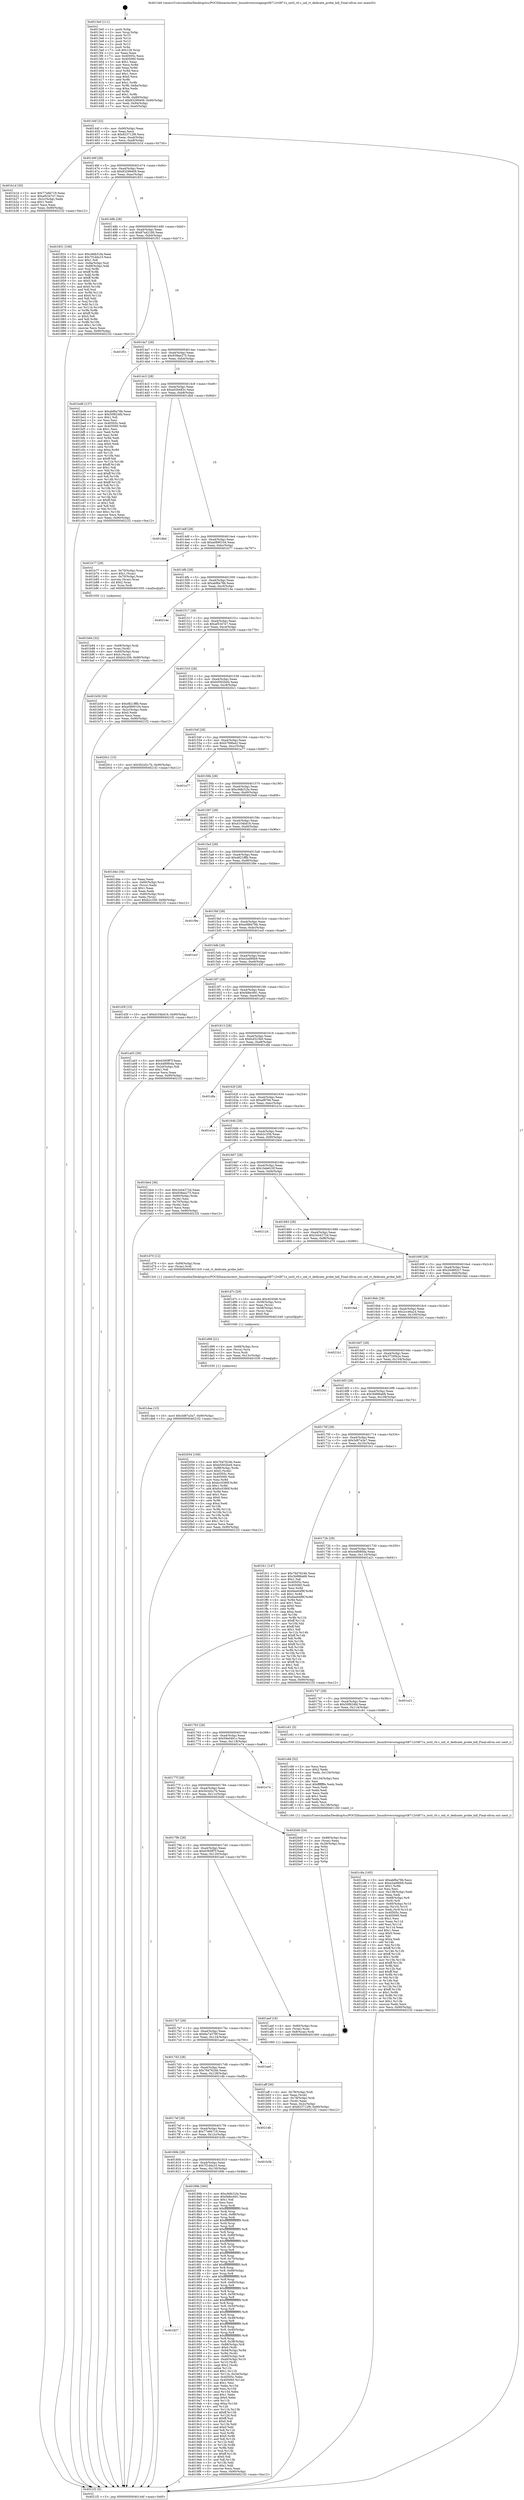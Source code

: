 digraph "0x4013e0" {
  label = "0x4013e0 (/mnt/c/Users/mathe/Desktop/tcc/POCII/binaries/extr_linuxdriversstagingrtl8712rtl871x_ioctl_rtl.c_oid_rt_dedicate_probe_hdl_Final-ollvm.out::main(0))"
  labelloc = "t"
  node[shape=record]

  Entry [label="",width=0.3,height=0.3,shape=circle,fillcolor=black,style=filled]
  "0x40144f" [label="{
     0x40144f [32]\l
     | [instrs]\l
     &nbsp;&nbsp;0x40144f \<+6\>: mov -0x90(%rbp),%eax\l
     &nbsp;&nbsp;0x401455 \<+2\>: mov %eax,%ecx\l
     &nbsp;&nbsp;0x401457 \<+6\>: sub $0x823712f9,%ecx\l
     &nbsp;&nbsp;0x40145d \<+6\>: mov %eax,-0xa4(%rbp)\l
     &nbsp;&nbsp;0x401463 \<+6\>: mov %ecx,-0xa8(%rbp)\l
     &nbsp;&nbsp;0x401469 \<+6\>: je 0000000000401b1d \<main+0x73d\>\l
  }"]
  "0x401b1d" [label="{
     0x401b1d [30]\l
     | [instrs]\l
     &nbsp;&nbsp;0x401b1d \<+5\>: mov $0x77e6b719,%eax\l
     &nbsp;&nbsp;0x401b22 \<+5\>: mov $0xaf5347e7,%ecx\l
     &nbsp;&nbsp;0x401b27 \<+3\>: mov -0x2c(%rbp),%edx\l
     &nbsp;&nbsp;0x401b2a \<+3\>: cmp $0x1,%edx\l
     &nbsp;&nbsp;0x401b2d \<+3\>: cmovl %ecx,%eax\l
     &nbsp;&nbsp;0x401b30 \<+6\>: mov %eax,-0x90(%rbp)\l
     &nbsp;&nbsp;0x401b36 \<+5\>: jmp 00000000004021f2 \<main+0xe12\>\l
  }"]
  "0x40146f" [label="{
     0x40146f [28]\l
     | [instrs]\l
     &nbsp;&nbsp;0x40146f \<+5\>: jmp 0000000000401474 \<main+0x94\>\l
     &nbsp;&nbsp;0x401474 \<+6\>: mov -0xa4(%rbp),%eax\l
     &nbsp;&nbsp;0x40147a \<+5\>: sub $0x83299409,%eax\l
     &nbsp;&nbsp;0x40147f \<+6\>: mov %eax,-0xac(%rbp)\l
     &nbsp;&nbsp;0x401485 \<+6\>: je 0000000000401831 \<main+0x451\>\l
  }"]
  Exit [label="",width=0.3,height=0.3,shape=circle,fillcolor=black,style=filled,peripheries=2]
  "0x401831" [label="{
     0x401831 [106]\l
     | [instrs]\l
     &nbsp;&nbsp;0x401831 \<+5\>: mov $0xc9db31fa,%eax\l
     &nbsp;&nbsp;0x401836 \<+5\>: mov $0x7f1d4a10,%ecx\l
     &nbsp;&nbsp;0x40183b \<+2\>: mov $0x1,%dl\l
     &nbsp;&nbsp;0x40183d \<+7\>: mov -0x8a(%rbp),%sil\l
     &nbsp;&nbsp;0x401844 \<+7\>: mov -0x89(%rbp),%dil\l
     &nbsp;&nbsp;0x40184b \<+3\>: mov %sil,%r8b\l
     &nbsp;&nbsp;0x40184e \<+4\>: xor $0xff,%r8b\l
     &nbsp;&nbsp;0x401852 \<+3\>: mov %dil,%r9b\l
     &nbsp;&nbsp;0x401855 \<+4\>: xor $0xff,%r9b\l
     &nbsp;&nbsp;0x401859 \<+3\>: xor $0x0,%dl\l
     &nbsp;&nbsp;0x40185c \<+3\>: mov %r8b,%r10b\l
     &nbsp;&nbsp;0x40185f \<+4\>: and $0x0,%r10b\l
     &nbsp;&nbsp;0x401863 \<+3\>: and %dl,%sil\l
     &nbsp;&nbsp;0x401866 \<+3\>: mov %r9b,%r11b\l
     &nbsp;&nbsp;0x401869 \<+4\>: and $0x0,%r11b\l
     &nbsp;&nbsp;0x40186d \<+3\>: and %dl,%dil\l
     &nbsp;&nbsp;0x401870 \<+3\>: or %sil,%r10b\l
     &nbsp;&nbsp;0x401873 \<+3\>: or %dil,%r11b\l
     &nbsp;&nbsp;0x401876 \<+3\>: xor %r11b,%r10b\l
     &nbsp;&nbsp;0x401879 \<+3\>: or %r9b,%r8b\l
     &nbsp;&nbsp;0x40187c \<+4\>: xor $0xff,%r8b\l
     &nbsp;&nbsp;0x401880 \<+3\>: or $0x0,%dl\l
     &nbsp;&nbsp;0x401883 \<+3\>: and %dl,%r8b\l
     &nbsp;&nbsp;0x401886 \<+3\>: or %r8b,%r10b\l
     &nbsp;&nbsp;0x401889 \<+4\>: test $0x1,%r10b\l
     &nbsp;&nbsp;0x40188d \<+3\>: cmovne %ecx,%eax\l
     &nbsp;&nbsp;0x401890 \<+6\>: mov %eax,-0x90(%rbp)\l
     &nbsp;&nbsp;0x401896 \<+5\>: jmp 00000000004021f2 \<main+0xe12\>\l
  }"]
  "0x40148b" [label="{
     0x40148b [28]\l
     | [instrs]\l
     &nbsp;&nbsp;0x40148b \<+5\>: jmp 0000000000401490 \<main+0xb0\>\l
     &nbsp;&nbsp;0x401490 \<+6\>: mov -0xa4(%rbp),%eax\l
     &nbsp;&nbsp;0x401496 \<+5\>: sub $0x87a42180,%eax\l
     &nbsp;&nbsp;0x40149b \<+6\>: mov %eax,-0xb0(%rbp)\l
     &nbsp;&nbsp;0x4014a1 \<+6\>: je 0000000000401f51 \<main+0xb71\>\l
  }"]
  "0x4021f2" [label="{
     0x4021f2 [5]\l
     | [instrs]\l
     &nbsp;&nbsp;0x4021f2 \<+5\>: jmp 000000000040144f \<main+0x6f\>\l
  }"]
  "0x4013e0" [label="{
     0x4013e0 [111]\l
     | [instrs]\l
     &nbsp;&nbsp;0x4013e0 \<+1\>: push %rbp\l
     &nbsp;&nbsp;0x4013e1 \<+3\>: mov %rsp,%rbp\l
     &nbsp;&nbsp;0x4013e4 \<+2\>: push %r15\l
     &nbsp;&nbsp;0x4013e6 \<+2\>: push %r14\l
     &nbsp;&nbsp;0x4013e8 \<+2\>: push %r13\l
     &nbsp;&nbsp;0x4013ea \<+2\>: push %r12\l
     &nbsp;&nbsp;0x4013ec \<+1\>: push %rbx\l
     &nbsp;&nbsp;0x4013ed \<+7\>: sub $0x128,%rsp\l
     &nbsp;&nbsp;0x4013f4 \<+2\>: xor %eax,%eax\l
     &nbsp;&nbsp;0x4013f6 \<+7\>: mov 0x40505c,%ecx\l
     &nbsp;&nbsp;0x4013fd \<+7\>: mov 0x405060,%edx\l
     &nbsp;&nbsp;0x401404 \<+3\>: sub $0x1,%eax\l
     &nbsp;&nbsp;0x401407 \<+3\>: mov %ecx,%r8d\l
     &nbsp;&nbsp;0x40140a \<+3\>: add %eax,%r8d\l
     &nbsp;&nbsp;0x40140d \<+4\>: imul %r8d,%ecx\l
     &nbsp;&nbsp;0x401411 \<+3\>: and $0x1,%ecx\l
     &nbsp;&nbsp;0x401414 \<+3\>: cmp $0x0,%ecx\l
     &nbsp;&nbsp;0x401417 \<+4\>: sete %r9b\l
     &nbsp;&nbsp;0x40141b \<+4\>: and $0x1,%r9b\l
     &nbsp;&nbsp;0x40141f \<+7\>: mov %r9b,-0x8a(%rbp)\l
     &nbsp;&nbsp;0x401426 \<+3\>: cmp $0xa,%edx\l
     &nbsp;&nbsp;0x401429 \<+4\>: setl %r9b\l
     &nbsp;&nbsp;0x40142d \<+4\>: and $0x1,%r9b\l
     &nbsp;&nbsp;0x401431 \<+7\>: mov %r9b,-0x89(%rbp)\l
     &nbsp;&nbsp;0x401438 \<+10\>: movl $0x83299409,-0x90(%rbp)\l
     &nbsp;&nbsp;0x401442 \<+6\>: mov %edi,-0x94(%rbp)\l
     &nbsp;&nbsp;0x401448 \<+7\>: mov %rsi,-0xa0(%rbp)\l
  }"]
  "0x401dae" [label="{
     0x401dae [15]\l
     | [instrs]\l
     &nbsp;&nbsp;0x401dae \<+10\>: movl $0x3d87a3a7,-0x90(%rbp)\l
     &nbsp;&nbsp;0x401db8 \<+5\>: jmp 00000000004021f2 \<main+0xe12\>\l
  }"]
  "0x401f51" [label="{
     0x401f51\l
  }", style=dashed]
  "0x4014a7" [label="{
     0x4014a7 [28]\l
     | [instrs]\l
     &nbsp;&nbsp;0x4014a7 \<+5\>: jmp 00000000004014ac \<main+0xcc\>\l
     &nbsp;&nbsp;0x4014ac \<+6\>: mov -0xa4(%rbp),%eax\l
     &nbsp;&nbsp;0x4014b2 \<+5\>: sub $0x938ae275,%eax\l
     &nbsp;&nbsp;0x4014b7 \<+6\>: mov %eax,-0xb4(%rbp)\l
     &nbsp;&nbsp;0x4014bd \<+6\>: je 0000000000401bd8 \<main+0x7f8\>\l
  }"]
  "0x401d99" [label="{
     0x401d99 [21]\l
     | [instrs]\l
     &nbsp;&nbsp;0x401d99 \<+4\>: mov -0x68(%rbp),%rcx\l
     &nbsp;&nbsp;0x401d9d \<+3\>: mov (%rcx),%rcx\l
     &nbsp;&nbsp;0x401da0 \<+3\>: mov %rcx,%rdi\l
     &nbsp;&nbsp;0x401da3 \<+6\>: mov %eax,-0x13c(%rbp)\l
     &nbsp;&nbsp;0x401da9 \<+5\>: call 0000000000401030 \<free@plt\>\l
     | [calls]\l
     &nbsp;&nbsp;0x401030 \{1\} (unknown)\l
  }"]
  "0x401bd8" [label="{
     0x401bd8 [137]\l
     | [instrs]\l
     &nbsp;&nbsp;0x401bd8 \<+5\>: mov $0xabf6a78b,%eax\l
     &nbsp;&nbsp;0x401bdd \<+5\>: mov $0x50f624fd,%ecx\l
     &nbsp;&nbsp;0x401be2 \<+2\>: mov $0x1,%dl\l
     &nbsp;&nbsp;0x401be4 \<+2\>: xor %esi,%esi\l
     &nbsp;&nbsp;0x401be6 \<+7\>: mov 0x40505c,%edi\l
     &nbsp;&nbsp;0x401bed \<+8\>: mov 0x405060,%r8d\l
     &nbsp;&nbsp;0x401bf5 \<+3\>: sub $0x1,%esi\l
     &nbsp;&nbsp;0x401bf8 \<+3\>: mov %edi,%r9d\l
     &nbsp;&nbsp;0x401bfb \<+3\>: add %esi,%r9d\l
     &nbsp;&nbsp;0x401bfe \<+4\>: imul %r9d,%edi\l
     &nbsp;&nbsp;0x401c02 \<+3\>: and $0x1,%edi\l
     &nbsp;&nbsp;0x401c05 \<+3\>: cmp $0x0,%edi\l
     &nbsp;&nbsp;0x401c08 \<+4\>: sete %r10b\l
     &nbsp;&nbsp;0x401c0c \<+4\>: cmp $0xa,%r8d\l
     &nbsp;&nbsp;0x401c10 \<+4\>: setl %r11b\l
     &nbsp;&nbsp;0x401c14 \<+3\>: mov %r10b,%bl\l
     &nbsp;&nbsp;0x401c17 \<+3\>: xor $0xff,%bl\l
     &nbsp;&nbsp;0x401c1a \<+3\>: mov %r11b,%r14b\l
     &nbsp;&nbsp;0x401c1d \<+4\>: xor $0xff,%r14b\l
     &nbsp;&nbsp;0x401c21 \<+3\>: xor $0x1,%dl\l
     &nbsp;&nbsp;0x401c24 \<+3\>: mov %bl,%r15b\l
     &nbsp;&nbsp;0x401c27 \<+4\>: and $0xff,%r15b\l
     &nbsp;&nbsp;0x401c2b \<+3\>: and %dl,%r10b\l
     &nbsp;&nbsp;0x401c2e \<+3\>: mov %r14b,%r12b\l
     &nbsp;&nbsp;0x401c31 \<+4\>: and $0xff,%r12b\l
     &nbsp;&nbsp;0x401c35 \<+3\>: and %dl,%r11b\l
     &nbsp;&nbsp;0x401c38 \<+3\>: or %r10b,%r15b\l
     &nbsp;&nbsp;0x401c3b \<+3\>: or %r11b,%r12b\l
     &nbsp;&nbsp;0x401c3e \<+3\>: xor %r12b,%r15b\l
     &nbsp;&nbsp;0x401c41 \<+3\>: or %r14b,%bl\l
     &nbsp;&nbsp;0x401c44 \<+3\>: xor $0xff,%bl\l
     &nbsp;&nbsp;0x401c47 \<+3\>: or $0x1,%dl\l
     &nbsp;&nbsp;0x401c4a \<+2\>: and %dl,%bl\l
     &nbsp;&nbsp;0x401c4c \<+3\>: or %bl,%r15b\l
     &nbsp;&nbsp;0x401c4f \<+4\>: test $0x1,%r15b\l
     &nbsp;&nbsp;0x401c53 \<+3\>: cmovne %ecx,%eax\l
     &nbsp;&nbsp;0x401c56 \<+6\>: mov %eax,-0x90(%rbp)\l
     &nbsp;&nbsp;0x401c5c \<+5\>: jmp 00000000004021f2 \<main+0xe12\>\l
  }"]
  "0x4014c3" [label="{
     0x4014c3 [28]\l
     | [instrs]\l
     &nbsp;&nbsp;0x4014c3 \<+5\>: jmp 00000000004014c8 \<main+0xe8\>\l
     &nbsp;&nbsp;0x4014c8 \<+6\>: mov -0xa4(%rbp),%eax\l
     &nbsp;&nbsp;0x4014ce \<+5\>: sub $0xa02b483c,%eax\l
     &nbsp;&nbsp;0x4014d3 \<+6\>: mov %eax,-0xb8(%rbp)\l
     &nbsp;&nbsp;0x4014d9 \<+6\>: je 0000000000401dbd \<main+0x9dd\>\l
  }"]
  "0x401d7c" [label="{
     0x401d7c [29]\l
     | [instrs]\l
     &nbsp;&nbsp;0x401d7c \<+10\>: movabs $0x4030d6,%rdi\l
     &nbsp;&nbsp;0x401d86 \<+4\>: mov -0x58(%rbp),%rcx\l
     &nbsp;&nbsp;0x401d8a \<+2\>: mov %eax,(%rcx)\l
     &nbsp;&nbsp;0x401d8c \<+4\>: mov -0x58(%rbp),%rcx\l
     &nbsp;&nbsp;0x401d90 \<+2\>: mov (%rcx),%esi\l
     &nbsp;&nbsp;0x401d92 \<+2\>: mov $0x0,%al\l
     &nbsp;&nbsp;0x401d94 \<+5\>: call 0000000000401040 \<printf@plt\>\l
     | [calls]\l
     &nbsp;&nbsp;0x401040 \{1\} (unknown)\l
  }"]
  "0x401dbd" [label="{
     0x401dbd\l
  }", style=dashed]
  "0x4014df" [label="{
     0x4014df [28]\l
     | [instrs]\l
     &nbsp;&nbsp;0x4014df \<+5\>: jmp 00000000004014e4 \<main+0x104\>\l
     &nbsp;&nbsp;0x4014e4 \<+6\>: mov -0xa4(%rbp),%eax\l
     &nbsp;&nbsp;0x4014ea \<+5\>: sub $0xa0890104,%eax\l
     &nbsp;&nbsp;0x4014ef \<+6\>: mov %eax,-0xbc(%rbp)\l
     &nbsp;&nbsp;0x4014f5 \<+6\>: je 0000000000401b77 \<main+0x797\>\l
  }"]
  "0x401c9a" [label="{
     0x401c9a [165]\l
     | [instrs]\l
     &nbsp;&nbsp;0x401c9a \<+5\>: mov $0xabf6a78b,%ecx\l
     &nbsp;&nbsp;0x401c9f \<+5\>: mov $0xe2ad90b9,%edx\l
     &nbsp;&nbsp;0x401ca4 \<+3\>: mov $0x1,%r8b\l
     &nbsp;&nbsp;0x401ca7 \<+2\>: xor %esi,%esi\l
     &nbsp;&nbsp;0x401ca9 \<+6\>: mov -0x138(%rbp),%edi\l
     &nbsp;&nbsp;0x401caf \<+3\>: imul %eax,%edi\l
     &nbsp;&nbsp;0x401cb2 \<+4\>: mov -0x68(%rbp),%r9\l
     &nbsp;&nbsp;0x401cb6 \<+3\>: mov (%r9),%r9\l
     &nbsp;&nbsp;0x401cb9 \<+4\>: mov -0x60(%rbp),%r10\l
     &nbsp;&nbsp;0x401cbd \<+3\>: movslq (%r10),%r10\l
     &nbsp;&nbsp;0x401cc0 \<+4\>: mov %edi,(%r9,%r10,4)\l
     &nbsp;&nbsp;0x401cc4 \<+7\>: mov 0x40505c,%eax\l
     &nbsp;&nbsp;0x401ccb \<+7\>: mov 0x405060,%edi\l
     &nbsp;&nbsp;0x401cd2 \<+3\>: sub $0x1,%esi\l
     &nbsp;&nbsp;0x401cd5 \<+3\>: mov %eax,%r11d\l
     &nbsp;&nbsp;0x401cd8 \<+3\>: add %esi,%r11d\l
     &nbsp;&nbsp;0x401cdb \<+4\>: imul %r11d,%eax\l
     &nbsp;&nbsp;0x401cdf \<+3\>: and $0x1,%eax\l
     &nbsp;&nbsp;0x401ce2 \<+3\>: cmp $0x0,%eax\l
     &nbsp;&nbsp;0x401ce5 \<+3\>: sete %bl\l
     &nbsp;&nbsp;0x401ce8 \<+3\>: cmp $0xa,%edi\l
     &nbsp;&nbsp;0x401ceb \<+4\>: setl %r14b\l
     &nbsp;&nbsp;0x401cef \<+3\>: mov %bl,%r15b\l
     &nbsp;&nbsp;0x401cf2 \<+4\>: xor $0xff,%r15b\l
     &nbsp;&nbsp;0x401cf6 \<+3\>: mov %r14b,%r12b\l
     &nbsp;&nbsp;0x401cf9 \<+4\>: xor $0xff,%r12b\l
     &nbsp;&nbsp;0x401cfd \<+4\>: xor $0x1,%r8b\l
     &nbsp;&nbsp;0x401d01 \<+3\>: mov %r15b,%r13b\l
     &nbsp;&nbsp;0x401d04 \<+4\>: and $0xff,%r13b\l
     &nbsp;&nbsp;0x401d08 \<+3\>: and %r8b,%bl\l
     &nbsp;&nbsp;0x401d0b \<+3\>: mov %r12b,%al\l
     &nbsp;&nbsp;0x401d0e \<+2\>: and $0xff,%al\l
     &nbsp;&nbsp;0x401d10 \<+3\>: and %r8b,%r14b\l
     &nbsp;&nbsp;0x401d13 \<+3\>: or %bl,%r13b\l
     &nbsp;&nbsp;0x401d16 \<+3\>: or %r14b,%al\l
     &nbsp;&nbsp;0x401d19 \<+3\>: xor %al,%r13b\l
     &nbsp;&nbsp;0x401d1c \<+3\>: or %r12b,%r15b\l
     &nbsp;&nbsp;0x401d1f \<+4\>: xor $0xff,%r15b\l
     &nbsp;&nbsp;0x401d23 \<+4\>: or $0x1,%r8b\l
     &nbsp;&nbsp;0x401d27 \<+3\>: and %r8b,%r15b\l
     &nbsp;&nbsp;0x401d2a \<+3\>: or %r15b,%r13b\l
     &nbsp;&nbsp;0x401d2d \<+4\>: test $0x1,%r13b\l
     &nbsp;&nbsp;0x401d31 \<+3\>: cmovne %edx,%ecx\l
     &nbsp;&nbsp;0x401d34 \<+6\>: mov %ecx,-0x90(%rbp)\l
     &nbsp;&nbsp;0x401d3a \<+5\>: jmp 00000000004021f2 \<main+0xe12\>\l
  }"]
  "0x401b77" [label="{
     0x401b77 [29]\l
     | [instrs]\l
     &nbsp;&nbsp;0x401b77 \<+4\>: mov -0x70(%rbp),%rax\l
     &nbsp;&nbsp;0x401b7b \<+6\>: movl $0x1,(%rax)\l
     &nbsp;&nbsp;0x401b81 \<+4\>: mov -0x70(%rbp),%rax\l
     &nbsp;&nbsp;0x401b85 \<+3\>: movslq (%rax),%rax\l
     &nbsp;&nbsp;0x401b88 \<+4\>: shl $0x2,%rax\l
     &nbsp;&nbsp;0x401b8c \<+3\>: mov %rax,%rdi\l
     &nbsp;&nbsp;0x401b8f \<+5\>: call 0000000000401050 \<malloc@plt\>\l
     | [calls]\l
     &nbsp;&nbsp;0x401050 \{1\} (unknown)\l
  }"]
  "0x4014fb" [label="{
     0x4014fb [28]\l
     | [instrs]\l
     &nbsp;&nbsp;0x4014fb \<+5\>: jmp 0000000000401500 \<main+0x120\>\l
     &nbsp;&nbsp;0x401500 \<+6\>: mov -0xa4(%rbp),%eax\l
     &nbsp;&nbsp;0x401506 \<+5\>: sub $0xabf6a78b,%eax\l
     &nbsp;&nbsp;0x40150b \<+6\>: mov %eax,-0xc0(%rbp)\l
     &nbsp;&nbsp;0x401511 \<+6\>: je 000000000040214e \<main+0xd6e\>\l
  }"]
  "0x401c66" [label="{
     0x401c66 [52]\l
     | [instrs]\l
     &nbsp;&nbsp;0x401c66 \<+2\>: xor %ecx,%ecx\l
     &nbsp;&nbsp;0x401c68 \<+5\>: mov $0x2,%edx\l
     &nbsp;&nbsp;0x401c6d \<+6\>: mov %edx,-0x134(%rbp)\l
     &nbsp;&nbsp;0x401c73 \<+1\>: cltd\l
     &nbsp;&nbsp;0x401c74 \<+6\>: mov -0x134(%rbp),%esi\l
     &nbsp;&nbsp;0x401c7a \<+2\>: idiv %esi\l
     &nbsp;&nbsp;0x401c7c \<+6\>: imul $0xfffffffe,%edx,%edx\l
     &nbsp;&nbsp;0x401c82 \<+2\>: mov %ecx,%edi\l
     &nbsp;&nbsp;0x401c84 \<+2\>: sub %edx,%edi\l
     &nbsp;&nbsp;0x401c86 \<+2\>: mov %ecx,%edx\l
     &nbsp;&nbsp;0x401c88 \<+3\>: sub $0x1,%edx\l
     &nbsp;&nbsp;0x401c8b \<+2\>: add %edx,%edi\l
     &nbsp;&nbsp;0x401c8d \<+2\>: sub %edi,%ecx\l
     &nbsp;&nbsp;0x401c8f \<+6\>: mov %ecx,-0x138(%rbp)\l
     &nbsp;&nbsp;0x401c95 \<+5\>: call 0000000000401160 \<next_i\>\l
     | [calls]\l
     &nbsp;&nbsp;0x401160 \{1\} (/mnt/c/Users/mathe/Desktop/tcc/POCII/binaries/extr_linuxdriversstagingrtl8712rtl871x_ioctl_rtl.c_oid_rt_dedicate_probe_hdl_Final-ollvm.out::next_i)\l
  }"]
  "0x40214e" [label="{
     0x40214e\l
  }", style=dashed]
  "0x401517" [label="{
     0x401517 [28]\l
     | [instrs]\l
     &nbsp;&nbsp;0x401517 \<+5\>: jmp 000000000040151c \<main+0x13c\>\l
     &nbsp;&nbsp;0x40151c \<+6\>: mov -0xa4(%rbp),%eax\l
     &nbsp;&nbsp;0x401522 \<+5\>: sub $0xaf5347e7,%eax\l
     &nbsp;&nbsp;0x401527 \<+6\>: mov %eax,-0xc4(%rbp)\l
     &nbsp;&nbsp;0x40152d \<+6\>: je 0000000000401b59 \<main+0x779\>\l
  }"]
  "0x401b94" [label="{
     0x401b94 [32]\l
     | [instrs]\l
     &nbsp;&nbsp;0x401b94 \<+4\>: mov -0x68(%rbp),%rdi\l
     &nbsp;&nbsp;0x401b98 \<+3\>: mov %rax,(%rdi)\l
     &nbsp;&nbsp;0x401b9b \<+4\>: mov -0x60(%rbp),%rax\l
     &nbsp;&nbsp;0x401b9f \<+6\>: movl $0x0,(%rax)\l
     &nbsp;&nbsp;0x401ba5 \<+10\>: movl $0xb2c356,-0x90(%rbp)\l
     &nbsp;&nbsp;0x401baf \<+5\>: jmp 00000000004021f2 \<main+0xe12\>\l
  }"]
  "0x401b59" [label="{
     0x401b59 [30]\l
     | [instrs]\l
     &nbsp;&nbsp;0x401b59 \<+5\>: mov $0xd821fffb,%eax\l
     &nbsp;&nbsp;0x401b5e \<+5\>: mov $0xa0890104,%ecx\l
     &nbsp;&nbsp;0x401b63 \<+3\>: mov -0x2c(%rbp),%edx\l
     &nbsp;&nbsp;0x401b66 \<+3\>: cmp $0x0,%edx\l
     &nbsp;&nbsp;0x401b69 \<+3\>: cmove %ecx,%eax\l
     &nbsp;&nbsp;0x401b6c \<+6\>: mov %eax,-0x90(%rbp)\l
     &nbsp;&nbsp;0x401b72 \<+5\>: jmp 00000000004021f2 \<main+0xe12\>\l
  }"]
  "0x401533" [label="{
     0x401533 [28]\l
     | [instrs]\l
     &nbsp;&nbsp;0x401533 \<+5\>: jmp 0000000000401538 \<main+0x158\>\l
     &nbsp;&nbsp;0x401538 \<+6\>: mov -0xa4(%rbp),%eax\l
     &nbsp;&nbsp;0x40153e \<+5\>: sub $0xb5002bd4,%eax\l
     &nbsp;&nbsp;0x401543 \<+6\>: mov %eax,-0xc8(%rbp)\l
     &nbsp;&nbsp;0x401549 \<+6\>: je 00000000004020c1 \<main+0xce1\>\l
  }"]
  "0x401aff" [label="{
     0x401aff [30]\l
     | [instrs]\l
     &nbsp;&nbsp;0x401aff \<+4\>: mov -0x78(%rbp),%rdi\l
     &nbsp;&nbsp;0x401b03 \<+2\>: mov %eax,(%rdi)\l
     &nbsp;&nbsp;0x401b05 \<+4\>: mov -0x78(%rbp),%rdi\l
     &nbsp;&nbsp;0x401b09 \<+2\>: mov (%rdi),%eax\l
     &nbsp;&nbsp;0x401b0b \<+3\>: mov %eax,-0x2c(%rbp)\l
     &nbsp;&nbsp;0x401b0e \<+10\>: movl $0x823712f9,-0x90(%rbp)\l
     &nbsp;&nbsp;0x401b18 \<+5\>: jmp 00000000004021f2 \<main+0xe12\>\l
  }"]
  "0x4020c1" [label="{
     0x4020c1 [15]\l
     | [instrs]\l
     &nbsp;&nbsp;0x4020c1 \<+10\>: movl $0x5b2d2c7b,-0x90(%rbp)\l
     &nbsp;&nbsp;0x4020cb \<+5\>: jmp 00000000004021f2 \<main+0xe12\>\l
  }"]
  "0x40154f" [label="{
     0x40154f [28]\l
     | [instrs]\l
     &nbsp;&nbsp;0x40154f \<+5\>: jmp 0000000000401554 \<main+0x174\>\l
     &nbsp;&nbsp;0x401554 \<+6\>: mov -0xa4(%rbp),%eax\l
     &nbsp;&nbsp;0x40155a \<+5\>: sub $0xb799fa42,%eax\l
     &nbsp;&nbsp;0x40155f \<+6\>: mov %eax,-0xcc(%rbp)\l
     &nbsp;&nbsp;0x401565 \<+6\>: je 0000000000401a77 \<main+0x697\>\l
  }"]
  "0x401827" [label="{
     0x401827\l
  }", style=dashed]
  "0x401a77" [label="{
     0x401a77\l
  }", style=dashed]
  "0x40156b" [label="{
     0x40156b [28]\l
     | [instrs]\l
     &nbsp;&nbsp;0x40156b \<+5\>: jmp 0000000000401570 \<main+0x190\>\l
     &nbsp;&nbsp;0x401570 \<+6\>: mov -0xa4(%rbp),%eax\l
     &nbsp;&nbsp;0x401576 \<+5\>: sub $0xc9db31fa,%eax\l
     &nbsp;&nbsp;0x40157b \<+6\>: mov %eax,-0xd0(%rbp)\l
     &nbsp;&nbsp;0x401581 \<+6\>: je 00000000004020e8 \<main+0xd08\>\l
  }"]
  "0x40189b" [label="{
     0x40189b [360]\l
     | [instrs]\l
     &nbsp;&nbsp;0x40189b \<+5\>: mov $0xc9db31fa,%eax\l
     &nbsp;&nbsp;0x4018a0 \<+5\>: mov $0xf48ec691,%ecx\l
     &nbsp;&nbsp;0x4018a5 \<+2\>: mov $0x1,%dl\l
     &nbsp;&nbsp;0x4018a7 \<+2\>: xor %esi,%esi\l
     &nbsp;&nbsp;0x4018a9 \<+3\>: mov %rsp,%rdi\l
     &nbsp;&nbsp;0x4018ac \<+4\>: add $0xfffffffffffffff0,%rdi\l
     &nbsp;&nbsp;0x4018b0 \<+3\>: mov %rdi,%rsp\l
     &nbsp;&nbsp;0x4018b3 \<+7\>: mov %rdi,-0x88(%rbp)\l
     &nbsp;&nbsp;0x4018ba \<+3\>: mov %rsp,%rdi\l
     &nbsp;&nbsp;0x4018bd \<+4\>: add $0xfffffffffffffff0,%rdi\l
     &nbsp;&nbsp;0x4018c1 \<+3\>: mov %rdi,%rsp\l
     &nbsp;&nbsp;0x4018c4 \<+3\>: mov %rsp,%r8\l
     &nbsp;&nbsp;0x4018c7 \<+4\>: add $0xfffffffffffffff0,%r8\l
     &nbsp;&nbsp;0x4018cb \<+3\>: mov %r8,%rsp\l
     &nbsp;&nbsp;0x4018ce \<+4\>: mov %r8,-0x80(%rbp)\l
     &nbsp;&nbsp;0x4018d2 \<+3\>: mov %rsp,%r8\l
     &nbsp;&nbsp;0x4018d5 \<+4\>: add $0xfffffffffffffff0,%r8\l
     &nbsp;&nbsp;0x4018d9 \<+3\>: mov %r8,%rsp\l
     &nbsp;&nbsp;0x4018dc \<+4\>: mov %r8,-0x78(%rbp)\l
     &nbsp;&nbsp;0x4018e0 \<+3\>: mov %rsp,%r8\l
     &nbsp;&nbsp;0x4018e3 \<+4\>: add $0xfffffffffffffff0,%r8\l
     &nbsp;&nbsp;0x4018e7 \<+3\>: mov %r8,%rsp\l
     &nbsp;&nbsp;0x4018ea \<+4\>: mov %r8,-0x70(%rbp)\l
     &nbsp;&nbsp;0x4018ee \<+3\>: mov %rsp,%r8\l
     &nbsp;&nbsp;0x4018f1 \<+4\>: add $0xfffffffffffffff0,%r8\l
     &nbsp;&nbsp;0x4018f5 \<+3\>: mov %r8,%rsp\l
     &nbsp;&nbsp;0x4018f8 \<+4\>: mov %r8,-0x68(%rbp)\l
     &nbsp;&nbsp;0x4018fc \<+3\>: mov %rsp,%r8\l
     &nbsp;&nbsp;0x4018ff \<+4\>: add $0xfffffffffffffff0,%r8\l
     &nbsp;&nbsp;0x401903 \<+3\>: mov %r8,%rsp\l
     &nbsp;&nbsp;0x401906 \<+4\>: mov %r8,-0x60(%rbp)\l
     &nbsp;&nbsp;0x40190a \<+3\>: mov %rsp,%r8\l
     &nbsp;&nbsp;0x40190d \<+4\>: add $0xfffffffffffffff0,%r8\l
     &nbsp;&nbsp;0x401911 \<+3\>: mov %r8,%rsp\l
     &nbsp;&nbsp;0x401914 \<+4\>: mov %r8,-0x58(%rbp)\l
     &nbsp;&nbsp;0x401918 \<+3\>: mov %rsp,%r8\l
     &nbsp;&nbsp;0x40191b \<+4\>: add $0xfffffffffffffff0,%r8\l
     &nbsp;&nbsp;0x40191f \<+3\>: mov %r8,%rsp\l
     &nbsp;&nbsp;0x401922 \<+4\>: mov %r8,-0x50(%rbp)\l
     &nbsp;&nbsp;0x401926 \<+3\>: mov %rsp,%r8\l
     &nbsp;&nbsp;0x401929 \<+4\>: add $0xfffffffffffffff0,%r8\l
     &nbsp;&nbsp;0x40192d \<+3\>: mov %r8,%rsp\l
     &nbsp;&nbsp;0x401930 \<+4\>: mov %r8,-0x48(%rbp)\l
     &nbsp;&nbsp;0x401934 \<+3\>: mov %rsp,%r8\l
     &nbsp;&nbsp;0x401937 \<+4\>: add $0xfffffffffffffff0,%r8\l
     &nbsp;&nbsp;0x40193b \<+3\>: mov %r8,%rsp\l
     &nbsp;&nbsp;0x40193e \<+4\>: mov %r8,-0x40(%rbp)\l
     &nbsp;&nbsp;0x401942 \<+3\>: mov %rsp,%r8\l
     &nbsp;&nbsp;0x401945 \<+4\>: add $0xfffffffffffffff0,%r8\l
     &nbsp;&nbsp;0x401949 \<+3\>: mov %r8,%rsp\l
     &nbsp;&nbsp;0x40194c \<+4\>: mov %r8,-0x38(%rbp)\l
     &nbsp;&nbsp;0x401950 \<+7\>: mov -0x88(%rbp),%r8\l
     &nbsp;&nbsp;0x401957 \<+7\>: movl $0x0,(%r8)\l
     &nbsp;&nbsp;0x40195e \<+7\>: mov -0x94(%rbp),%r9d\l
     &nbsp;&nbsp;0x401965 \<+3\>: mov %r9d,(%rdi)\l
     &nbsp;&nbsp;0x401968 \<+4\>: mov -0x80(%rbp),%r8\l
     &nbsp;&nbsp;0x40196c \<+7\>: mov -0xa0(%rbp),%r10\l
     &nbsp;&nbsp;0x401973 \<+3\>: mov %r10,(%r8)\l
     &nbsp;&nbsp;0x401976 \<+3\>: cmpl $0x2,(%rdi)\l
     &nbsp;&nbsp;0x401979 \<+4\>: setne %r11b\l
     &nbsp;&nbsp;0x40197d \<+4\>: and $0x1,%r11b\l
     &nbsp;&nbsp;0x401981 \<+4\>: mov %r11b,-0x2d(%rbp)\l
     &nbsp;&nbsp;0x401985 \<+7\>: mov 0x40505c,%ebx\l
     &nbsp;&nbsp;0x40198c \<+8\>: mov 0x405060,%r14d\l
     &nbsp;&nbsp;0x401994 \<+3\>: sub $0x1,%esi\l
     &nbsp;&nbsp;0x401997 \<+3\>: mov %ebx,%r15d\l
     &nbsp;&nbsp;0x40199a \<+3\>: add %esi,%r15d\l
     &nbsp;&nbsp;0x40199d \<+4\>: imul %r15d,%ebx\l
     &nbsp;&nbsp;0x4019a1 \<+3\>: and $0x1,%ebx\l
     &nbsp;&nbsp;0x4019a4 \<+3\>: cmp $0x0,%ebx\l
     &nbsp;&nbsp;0x4019a7 \<+4\>: sete %r11b\l
     &nbsp;&nbsp;0x4019ab \<+4\>: cmp $0xa,%r14d\l
     &nbsp;&nbsp;0x4019af \<+4\>: setl %r12b\l
     &nbsp;&nbsp;0x4019b3 \<+3\>: mov %r11b,%r13b\l
     &nbsp;&nbsp;0x4019b6 \<+4\>: xor $0xff,%r13b\l
     &nbsp;&nbsp;0x4019ba \<+3\>: mov %r12b,%sil\l
     &nbsp;&nbsp;0x4019bd \<+4\>: xor $0xff,%sil\l
     &nbsp;&nbsp;0x4019c1 \<+3\>: xor $0x0,%dl\l
     &nbsp;&nbsp;0x4019c4 \<+3\>: mov %r13b,%dil\l
     &nbsp;&nbsp;0x4019c7 \<+4\>: and $0x0,%dil\l
     &nbsp;&nbsp;0x4019cb \<+3\>: and %dl,%r11b\l
     &nbsp;&nbsp;0x4019ce \<+3\>: mov %sil,%r8b\l
     &nbsp;&nbsp;0x4019d1 \<+4\>: and $0x0,%r8b\l
     &nbsp;&nbsp;0x4019d5 \<+3\>: and %dl,%r12b\l
     &nbsp;&nbsp;0x4019d8 \<+3\>: or %r11b,%dil\l
     &nbsp;&nbsp;0x4019db \<+3\>: or %r12b,%r8b\l
     &nbsp;&nbsp;0x4019de \<+3\>: xor %r8b,%dil\l
     &nbsp;&nbsp;0x4019e1 \<+3\>: or %sil,%r13b\l
     &nbsp;&nbsp;0x4019e4 \<+4\>: xor $0xff,%r13b\l
     &nbsp;&nbsp;0x4019e8 \<+3\>: or $0x0,%dl\l
     &nbsp;&nbsp;0x4019eb \<+3\>: and %dl,%r13b\l
     &nbsp;&nbsp;0x4019ee \<+3\>: or %r13b,%dil\l
     &nbsp;&nbsp;0x4019f1 \<+4\>: test $0x1,%dil\l
     &nbsp;&nbsp;0x4019f5 \<+3\>: cmovne %ecx,%eax\l
     &nbsp;&nbsp;0x4019f8 \<+6\>: mov %eax,-0x90(%rbp)\l
     &nbsp;&nbsp;0x4019fe \<+5\>: jmp 00000000004021f2 \<main+0xe12\>\l
  }"]
  "0x4020e8" [label="{
     0x4020e8\l
  }", style=dashed]
  "0x401587" [label="{
     0x401587 [28]\l
     | [instrs]\l
     &nbsp;&nbsp;0x401587 \<+5\>: jmp 000000000040158c \<main+0x1ac\>\l
     &nbsp;&nbsp;0x40158c \<+6\>: mov -0xa4(%rbp),%eax\l
     &nbsp;&nbsp;0x401592 \<+5\>: sub $0xd104bd16,%eax\l
     &nbsp;&nbsp;0x401597 \<+6\>: mov %eax,-0xd4(%rbp)\l
     &nbsp;&nbsp;0x40159d \<+6\>: je 0000000000401d4e \<main+0x96e\>\l
  }"]
  "0x40180b" [label="{
     0x40180b [28]\l
     | [instrs]\l
     &nbsp;&nbsp;0x40180b \<+5\>: jmp 0000000000401810 \<main+0x430\>\l
     &nbsp;&nbsp;0x401810 \<+6\>: mov -0xa4(%rbp),%eax\l
     &nbsp;&nbsp;0x401816 \<+5\>: sub $0x7f1d4a10,%eax\l
     &nbsp;&nbsp;0x40181b \<+6\>: mov %eax,-0x130(%rbp)\l
     &nbsp;&nbsp;0x401821 \<+6\>: je 000000000040189b \<main+0x4bb\>\l
  }"]
  "0x401d4e" [label="{
     0x401d4e [34]\l
     | [instrs]\l
     &nbsp;&nbsp;0x401d4e \<+2\>: xor %eax,%eax\l
     &nbsp;&nbsp;0x401d50 \<+4\>: mov -0x60(%rbp),%rcx\l
     &nbsp;&nbsp;0x401d54 \<+2\>: mov (%rcx),%edx\l
     &nbsp;&nbsp;0x401d56 \<+3\>: sub $0x1,%eax\l
     &nbsp;&nbsp;0x401d59 \<+2\>: sub %eax,%edx\l
     &nbsp;&nbsp;0x401d5b \<+4\>: mov -0x60(%rbp),%rcx\l
     &nbsp;&nbsp;0x401d5f \<+2\>: mov %edx,(%rcx)\l
     &nbsp;&nbsp;0x401d61 \<+10\>: movl $0xb2c356,-0x90(%rbp)\l
     &nbsp;&nbsp;0x401d6b \<+5\>: jmp 00000000004021f2 \<main+0xe12\>\l
  }"]
  "0x4015a3" [label="{
     0x4015a3 [28]\l
     | [instrs]\l
     &nbsp;&nbsp;0x4015a3 \<+5\>: jmp 00000000004015a8 \<main+0x1c8\>\l
     &nbsp;&nbsp;0x4015a8 \<+6\>: mov -0xa4(%rbp),%eax\l
     &nbsp;&nbsp;0x4015ae \<+5\>: sub $0xd821fffb,%eax\l
     &nbsp;&nbsp;0x4015b3 \<+6\>: mov %eax,-0xd8(%rbp)\l
     &nbsp;&nbsp;0x4015b9 \<+6\>: je 0000000000401f9e \<main+0xbbe\>\l
  }"]
  "0x401b3b" [label="{
     0x401b3b\l
  }", style=dashed]
  "0x401f9e" [label="{
     0x401f9e\l
  }", style=dashed]
  "0x4015bf" [label="{
     0x4015bf [28]\l
     | [instrs]\l
     &nbsp;&nbsp;0x4015bf \<+5\>: jmp 00000000004015c4 \<main+0x1e4\>\l
     &nbsp;&nbsp;0x4015c4 \<+6\>: mov -0xa4(%rbp),%eax\l
     &nbsp;&nbsp;0x4015ca \<+5\>: sub $0xe088476b,%eax\l
     &nbsp;&nbsp;0x4015cf \<+6\>: mov %eax,-0xdc(%rbp)\l
     &nbsp;&nbsp;0x4015d5 \<+6\>: je 0000000000401ecf \<main+0xaef\>\l
  }"]
  "0x4017ef" [label="{
     0x4017ef [28]\l
     | [instrs]\l
     &nbsp;&nbsp;0x4017ef \<+5\>: jmp 00000000004017f4 \<main+0x414\>\l
     &nbsp;&nbsp;0x4017f4 \<+6\>: mov -0xa4(%rbp),%eax\l
     &nbsp;&nbsp;0x4017fa \<+5\>: sub $0x77e6b719,%eax\l
     &nbsp;&nbsp;0x4017ff \<+6\>: mov %eax,-0x12c(%rbp)\l
     &nbsp;&nbsp;0x401805 \<+6\>: je 0000000000401b3b \<main+0x75b\>\l
  }"]
  "0x401ecf" [label="{
     0x401ecf\l
  }", style=dashed]
  "0x4015db" [label="{
     0x4015db [28]\l
     | [instrs]\l
     &nbsp;&nbsp;0x4015db \<+5\>: jmp 00000000004015e0 \<main+0x200\>\l
     &nbsp;&nbsp;0x4015e0 \<+6\>: mov -0xa4(%rbp),%eax\l
     &nbsp;&nbsp;0x4015e6 \<+5\>: sub $0xe2ad90b9,%eax\l
     &nbsp;&nbsp;0x4015eb \<+6\>: mov %eax,-0xe0(%rbp)\l
     &nbsp;&nbsp;0x4015f1 \<+6\>: je 0000000000401d3f \<main+0x95f\>\l
  }"]
  "0x4021db" [label="{
     0x4021db\l
  }", style=dashed]
  "0x401d3f" [label="{
     0x401d3f [15]\l
     | [instrs]\l
     &nbsp;&nbsp;0x401d3f \<+10\>: movl $0xd104bd16,-0x90(%rbp)\l
     &nbsp;&nbsp;0x401d49 \<+5\>: jmp 00000000004021f2 \<main+0xe12\>\l
  }"]
  "0x4015f7" [label="{
     0x4015f7 [28]\l
     | [instrs]\l
     &nbsp;&nbsp;0x4015f7 \<+5\>: jmp 00000000004015fc \<main+0x21c\>\l
     &nbsp;&nbsp;0x4015fc \<+6\>: mov -0xa4(%rbp),%eax\l
     &nbsp;&nbsp;0x401602 \<+5\>: sub $0xf48ec691,%eax\l
     &nbsp;&nbsp;0x401607 \<+6\>: mov %eax,-0xe4(%rbp)\l
     &nbsp;&nbsp;0x40160d \<+6\>: je 0000000000401a03 \<main+0x623\>\l
  }"]
  "0x4017d3" [label="{
     0x4017d3 [28]\l
     | [instrs]\l
     &nbsp;&nbsp;0x4017d3 \<+5\>: jmp 00000000004017d8 \<main+0x3f8\>\l
     &nbsp;&nbsp;0x4017d8 \<+6\>: mov -0xa4(%rbp),%eax\l
     &nbsp;&nbsp;0x4017de \<+5\>: sub $0x76d7624b,%eax\l
     &nbsp;&nbsp;0x4017e3 \<+6\>: mov %eax,-0x128(%rbp)\l
     &nbsp;&nbsp;0x4017e9 \<+6\>: je 00000000004021db \<main+0xdfb\>\l
  }"]
  "0x401a03" [label="{
     0x401a03 [30]\l
     | [instrs]\l
     &nbsp;&nbsp;0x401a03 \<+5\>: mov $0x6395ff7f,%eax\l
     &nbsp;&nbsp;0x401a08 \<+5\>: mov $0x44f080da,%ecx\l
     &nbsp;&nbsp;0x401a0d \<+3\>: mov -0x2d(%rbp),%dl\l
     &nbsp;&nbsp;0x401a10 \<+3\>: test $0x1,%dl\l
     &nbsp;&nbsp;0x401a13 \<+3\>: cmovne %ecx,%eax\l
     &nbsp;&nbsp;0x401a16 \<+6\>: mov %eax,-0x90(%rbp)\l
     &nbsp;&nbsp;0x401a1c \<+5\>: jmp 00000000004021f2 \<main+0xe12\>\l
  }"]
  "0x401613" [label="{
     0x401613 [28]\l
     | [instrs]\l
     &nbsp;&nbsp;0x401613 \<+5\>: jmp 0000000000401618 \<main+0x238\>\l
     &nbsp;&nbsp;0x401618 \<+6\>: mov -0xa4(%rbp),%eax\l
     &nbsp;&nbsp;0x40161e \<+5\>: sub $0xfcd323b0,%eax\l
     &nbsp;&nbsp;0x401623 \<+6\>: mov %eax,-0xe8(%rbp)\l
     &nbsp;&nbsp;0x401629 \<+6\>: je 0000000000401dfa \<main+0xa1a\>\l
  }"]
  "0x401ae0" [label="{
     0x401ae0\l
  }", style=dashed]
  "0x401dfa" [label="{
     0x401dfa\l
  }", style=dashed]
  "0x40162f" [label="{
     0x40162f [28]\l
     | [instrs]\l
     &nbsp;&nbsp;0x40162f \<+5\>: jmp 0000000000401634 \<main+0x254\>\l
     &nbsp;&nbsp;0x401634 \<+6\>: mov -0xa4(%rbp),%eax\l
     &nbsp;&nbsp;0x40163a \<+5\>: sub $0xaf87b6,%eax\l
     &nbsp;&nbsp;0x40163f \<+6\>: mov %eax,-0xec(%rbp)\l
     &nbsp;&nbsp;0x401645 \<+6\>: je 0000000000401e1e \<main+0xa3e\>\l
  }"]
  "0x4017b7" [label="{
     0x4017b7 [28]\l
     | [instrs]\l
     &nbsp;&nbsp;0x4017b7 \<+5\>: jmp 00000000004017bc \<main+0x3dc\>\l
     &nbsp;&nbsp;0x4017bc \<+6\>: mov -0xa4(%rbp),%eax\l
     &nbsp;&nbsp;0x4017c2 \<+5\>: sub $0x6a7a379f,%eax\l
     &nbsp;&nbsp;0x4017c7 \<+6\>: mov %eax,-0x124(%rbp)\l
     &nbsp;&nbsp;0x4017cd \<+6\>: je 0000000000401ae0 \<main+0x700\>\l
  }"]
  "0x401e1e" [label="{
     0x401e1e\l
  }", style=dashed]
  "0x40164b" [label="{
     0x40164b [28]\l
     | [instrs]\l
     &nbsp;&nbsp;0x40164b \<+5\>: jmp 0000000000401650 \<main+0x270\>\l
     &nbsp;&nbsp;0x401650 \<+6\>: mov -0xa4(%rbp),%eax\l
     &nbsp;&nbsp;0x401656 \<+5\>: sub $0xb2c356,%eax\l
     &nbsp;&nbsp;0x40165b \<+6\>: mov %eax,-0xf0(%rbp)\l
     &nbsp;&nbsp;0x401661 \<+6\>: je 0000000000401bb4 \<main+0x7d4\>\l
  }"]
  "0x401aef" [label="{
     0x401aef [16]\l
     | [instrs]\l
     &nbsp;&nbsp;0x401aef \<+4\>: mov -0x80(%rbp),%rax\l
     &nbsp;&nbsp;0x401af3 \<+3\>: mov (%rax),%rax\l
     &nbsp;&nbsp;0x401af6 \<+4\>: mov 0x8(%rax),%rdi\l
     &nbsp;&nbsp;0x401afa \<+5\>: call 0000000000401060 \<atoi@plt\>\l
     | [calls]\l
     &nbsp;&nbsp;0x401060 \{1\} (unknown)\l
  }"]
  "0x401bb4" [label="{
     0x401bb4 [36]\l
     | [instrs]\l
     &nbsp;&nbsp;0x401bb4 \<+5\>: mov $0x2444272d,%eax\l
     &nbsp;&nbsp;0x401bb9 \<+5\>: mov $0x938ae275,%ecx\l
     &nbsp;&nbsp;0x401bbe \<+4\>: mov -0x60(%rbp),%rdx\l
     &nbsp;&nbsp;0x401bc2 \<+2\>: mov (%rdx),%esi\l
     &nbsp;&nbsp;0x401bc4 \<+4\>: mov -0x70(%rbp),%rdx\l
     &nbsp;&nbsp;0x401bc8 \<+2\>: cmp (%rdx),%esi\l
     &nbsp;&nbsp;0x401bca \<+3\>: cmovl %ecx,%eax\l
     &nbsp;&nbsp;0x401bcd \<+6\>: mov %eax,-0x90(%rbp)\l
     &nbsp;&nbsp;0x401bd3 \<+5\>: jmp 00000000004021f2 \<main+0xe12\>\l
  }"]
  "0x401667" [label="{
     0x401667 [28]\l
     | [instrs]\l
     &nbsp;&nbsp;0x401667 \<+5\>: jmp 000000000040166c \<main+0x28c\>\l
     &nbsp;&nbsp;0x40166c \<+6\>: mov -0xa4(%rbp),%eax\l
     &nbsp;&nbsp;0x401672 \<+5\>: sub $0x1bde610f,%eax\l
     &nbsp;&nbsp;0x401677 \<+6\>: mov %eax,-0xf4(%rbp)\l
     &nbsp;&nbsp;0x40167d \<+6\>: je 000000000040212d \<main+0xd4d\>\l
  }"]
  "0x40179b" [label="{
     0x40179b [28]\l
     | [instrs]\l
     &nbsp;&nbsp;0x40179b \<+5\>: jmp 00000000004017a0 \<main+0x3c0\>\l
     &nbsp;&nbsp;0x4017a0 \<+6\>: mov -0xa4(%rbp),%eax\l
     &nbsp;&nbsp;0x4017a6 \<+5\>: sub $0x6395ff7f,%eax\l
     &nbsp;&nbsp;0x4017ab \<+6\>: mov %eax,-0x120(%rbp)\l
     &nbsp;&nbsp;0x4017b1 \<+6\>: je 0000000000401aef \<main+0x70f\>\l
  }"]
  "0x40212d" [label="{
     0x40212d\l
  }", style=dashed]
  "0x401683" [label="{
     0x401683 [28]\l
     | [instrs]\l
     &nbsp;&nbsp;0x401683 \<+5\>: jmp 0000000000401688 \<main+0x2a8\>\l
     &nbsp;&nbsp;0x401688 \<+6\>: mov -0xa4(%rbp),%eax\l
     &nbsp;&nbsp;0x40168e \<+5\>: sub $0x2444272d,%eax\l
     &nbsp;&nbsp;0x401693 \<+6\>: mov %eax,-0xf8(%rbp)\l
     &nbsp;&nbsp;0x401699 \<+6\>: je 0000000000401d70 \<main+0x990\>\l
  }"]
  "0x4020d0" [label="{
     0x4020d0 [24]\l
     | [instrs]\l
     &nbsp;&nbsp;0x4020d0 \<+7\>: mov -0x88(%rbp),%rax\l
     &nbsp;&nbsp;0x4020d7 \<+2\>: mov (%rax),%eax\l
     &nbsp;&nbsp;0x4020d9 \<+4\>: lea -0x28(%rbp),%rsp\l
     &nbsp;&nbsp;0x4020dd \<+1\>: pop %rbx\l
     &nbsp;&nbsp;0x4020de \<+2\>: pop %r12\l
     &nbsp;&nbsp;0x4020e0 \<+2\>: pop %r13\l
     &nbsp;&nbsp;0x4020e2 \<+2\>: pop %r14\l
     &nbsp;&nbsp;0x4020e4 \<+2\>: pop %r15\l
     &nbsp;&nbsp;0x4020e6 \<+1\>: pop %rbp\l
     &nbsp;&nbsp;0x4020e7 \<+1\>: ret\l
  }"]
  "0x401d70" [label="{
     0x401d70 [12]\l
     | [instrs]\l
     &nbsp;&nbsp;0x401d70 \<+4\>: mov -0x68(%rbp),%rax\l
     &nbsp;&nbsp;0x401d74 \<+3\>: mov (%rax),%rdi\l
     &nbsp;&nbsp;0x401d77 \<+5\>: call 00000000004013c0 \<oid_rt_dedicate_probe_hdl\>\l
     | [calls]\l
     &nbsp;&nbsp;0x4013c0 \{1\} (/mnt/c/Users/mathe/Desktop/tcc/POCII/binaries/extr_linuxdriversstagingrtl8712rtl871x_ioctl_rtl.c_oid_rt_dedicate_probe_hdl_Final-ollvm.out::oid_rt_dedicate_probe_hdl)\l
  }"]
  "0x40169f" [label="{
     0x40169f [28]\l
     | [instrs]\l
     &nbsp;&nbsp;0x40169f \<+5\>: jmp 00000000004016a4 \<main+0x2c4\>\l
     &nbsp;&nbsp;0x4016a4 \<+6\>: mov -0xa4(%rbp),%eax\l
     &nbsp;&nbsp;0x4016aa \<+5\>: sub $0x244802c7,%eax\l
     &nbsp;&nbsp;0x4016af \<+6\>: mov %eax,-0xfc(%rbp)\l
     &nbsp;&nbsp;0x4016b5 \<+6\>: je 0000000000401fad \<main+0xbcd\>\l
  }"]
  "0x40177f" [label="{
     0x40177f [28]\l
     | [instrs]\l
     &nbsp;&nbsp;0x40177f \<+5\>: jmp 0000000000401784 \<main+0x3a4\>\l
     &nbsp;&nbsp;0x401784 \<+6\>: mov -0xa4(%rbp),%eax\l
     &nbsp;&nbsp;0x40178a \<+5\>: sub $0x5b2d2c7b,%eax\l
     &nbsp;&nbsp;0x40178f \<+6\>: mov %eax,-0x11c(%rbp)\l
     &nbsp;&nbsp;0x401795 \<+6\>: je 00000000004020d0 \<main+0xcf0\>\l
  }"]
  "0x401fad" [label="{
     0x401fad\l
  }", style=dashed]
  "0x4016bb" [label="{
     0x4016bb [28]\l
     | [instrs]\l
     &nbsp;&nbsp;0x4016bb \<+5\>: jmp 00000000004016c0 \<main+0x2e0\>\l
     &nbsp;&nbsp;0x4016c0 \<+6\>: mov -0xa4(%rbp),%eax\l
     &nbsp;&nbsp;0x4016c6 \<+5\>: sub $0x2cc46a24,%eax\l
     &nbsp;&nbsp;0x4016cb \<+6\>: mov %eax,-0x100(%rbp)\l
     &nbsp;&nbsp;0x4016d1 \<+6\>: je 00000000004021b1 \<main+0xdd1\>\l
  }"]
  "0x401e74" [label="{
     0x401e74\l
  }", style=dashed]
  "0x4021b1" [label="{
     0x4021b1\l
  }", style=dashed]
  "0x4016d7" [label="{
     0x4016d7 [28]\l
     | [instrs]\l
     &nbsp;&nbsp;0x4016d7 \<+5\>: jmp 00000000004016dc \<main+0x2fc\>\l
     &nbsp;&nbsp;0x4016dc \<+6\>: mov -0xa4(%rbp),%eax\l
     &nbsp;&nbsp;0x4016e2 \<+5\>: sub $0x3720fe2a,%eax\l
     &nbsp;&nbsp;0x4016e7 \<+6\>: mov %eax,-0x104(%rbp)\l
     &nbsp;&nbsp;0x4016ed \<+6\>: je 0000000000401f42 \<main+0xb62\>\l
  }"]
  "0x401763" [label="{
     0x401763 [28]\l
     | [instrs]\l
     &nbsp;&nbsp;0x401763 \<+5\>: jmp 0000000000401768 \<main+0x388\>\l
     &nbsp;&nbsp;0x401768 \<+6\>: mov -0xa4(%rbp),%eax\l
     &nbsp;&nbsp;0x40176e \<+5\>: sub $0x59a0491c,%eax\l
     &nbsp;&nbsp;0x401773 \<+6\>: mov %eax,-0x118(%rbp)\l
     &nbsp;&nbsp;0x401779 \<+6\>: je 0000000000401e74 \<main+0xa94\>\l
  }"]
  "0x401f42" [label="{
     0x401f42\l
  }", style=dashed]
  "0x4016f3" [label="{
     0x4016f3 [28]\l
     | [instrs]\l
     &nbsp;&nbsp;0x4016f3 \<+5\>: jmp 00000000004016f8 \<main+0x318\>\l
     &nbsp;&nbsp;0x4016f8 \<+6\>: mov -0xa4(%rbp),%eax\l
     &nbsp;&nbsp;0x4016fe \<+5\>: sub $0x3b886a68,%eax\l
     &nbsp;&nbsp;0x401703 \<+6\>: mov %eax,-0x108(%rbp)\l
     &nbsp;&nbsp;0x401709 \<+6\>: je 0000000000402054 \<main+0xc74\>\l
  }"]
  "0x401c61" [label="{
     0x401c61 [5]\l
     | [instrs]\l
     &nbsp;&nbsp;0x401c61 \<+5\>: call 0000000000401160 \<next_i\>\l
     | [calls]\l
     &nbsp;&nbsp;0x401160 \{1\} (/mnt/c/Users/mathe/Desktop/tcc/POCII/binaries/extr_linuxdriversstagingrtl8712rtl871x_ioctl_rtl.c_oid_rt_dedicate_probe_hdl_Final-ollvm.out::next_i)\l
  }"]
  "0x402054" [label="{
     0x402054 [109]\l
     | [instrs]\l
     &nbsp;&nbsp;0x402054 \<+5\>: mov $0x76d7624b,%eax\l
     &nbsp;&nbsp;0x402059 \<+5\>: mov $0xb5002bd4,%ecx\l
     &nbsp;&nbsp;0x40205e \<+7\>: mov -0x88(%rbp),%rdx\l
     &nbsp;&nbsp;0x402065 \<+6\>: movl $0x0,(%rdx)\l
     &nbsp;&nbsp;0x40206b \<+7\>: mov 0x40505c,%esi\l
     &nbsp;&nbsp;0x402072 \<+7\>: mov 0x405060,%edi\l
     &nbsp;&nbsp;0x402079 \<+3\>: mov %esi,%r8d\l
     &nbsp;&nbsp;0x40207c \<+7\>: sub $0xfcc0380f,%r8d\l
     &nbsp;&nbsp;0x402083 \<+4\>: sub $0x1,%r8d\l
     &nbsp;&nbsp;0x402087 \<+7\>: add $0xfcc0380f,%r8d\l
     &nbsp;&nbsp;0x40208e \<+4\>: imul %r8d,%esi\l
     &nbsp;&nbsp;0x402092 \<+3\>: and $0x1,%esi\l
     &nbsp;&nbsp;0x402095 \<+3\>: cmp $0x0,%esi\l
     &nbsp;&nbsp;0x402098 \<+4\>: sete %r9b\l
     &nbsp;&nbsp;0x40209c \<+3\>: cmp $0xa,%edi\l
     &nbsp;&nbsp;0x40209f \<+4\>: setl %r10b\l
     &nbsp;&nbsp;0x4020a3 \<+3\>: mov %r9b,%r11b\l
     &nbsp;&nbsp;0x4020a6 \<+3\>: and %r10b,%r11b\l
     &nbsp;&nbsp;0x4020a9 \<+3\>: xor %r10b,%r9b\l
     &nbsp;&nbsp;0x4020ac \<+3\>: or %r9b,%r11b\l
     &nbsp;&nbsp;0x4020af \<+4\>: test $0x1,%r11b\l
     &nbsp;&nbsp;0x4020b3 \<+3\>: cmovne %ecx,%eax\l
     &nbsp;&nbsp;0x4020b6 \<+6\>: mov %eax,-0x90(%rbp)\l
     &nbsp;&nbsp;0x4020bc \<+5\>: jmp 00000000004021f2 \<main+0xe12\>\l
  }"]
  "0x40170f" [label="{
     0x40170f [28]\l
     | [instrs]\l
     &nbsp;&nbsp;0x40170f \<+5\>: jmp 0000000000401714 \<main+0x334\>\l
     &nbsp;&nbsp;0x401714 \<+6\>: mov -0xa4(%rbp),%eax\l
     &nbsp;&nbsp;0x40171a \<+5\>: sub $0x3d87a3a7,%eax\l
     &nbsp;&nbsp;0x40171f \<+6\>: mov %eax,-0x10c(%rbp)\l
     &nbsp;&nbsp;0x401725 \<+6\>: je 0000000000401fc1 \<main+0xbe1\>\l
  }"]
  "0x401747" [label="{
     0x401747 [28]\l
     | [instrs]\l
     &nbsp;&nbsp;0x401747 \<+5\>: jmp 000000000040174c \<main+0x36c\>\l
     &nbsp;&nbsp;0x40174c \<+6\>: mov -0xa4(%rbp),%eax\l
     &nbsp;&nbsp;0x401752 \<+5\>: sub $0x50f624fd,%eax\l
     &nbsp;&nbsp;0x401757 \<+6\>: mov %eax,-0x114(%rbp)\l
     &nbsp;&nbsp;0x40175d \<+6\>: je 0000000000401c61 \<main+0x881\>\l
  }"]
  "0x401fc1" [label="{
     0x401fc1 [147]\l
     | [instrs]\l
     &nbsp;&nbsp;0x401fc1 \<+5\>: mov $0x76d7624b,%eax\l
     &nbsp;&nbsp;0x401fc6 \<+5\>: mov $0x3b886a68,%ecx\l
     &nbsp;&nbsp;0x401fcb \<+2\>: mov $0x1,%dl\l
     &nbsp;&nbsp;0x401fcd \<+7\>: mov 0x40505c,%esi\l
     &nbsp;&nbsp;0x401fd4 \<+7\>: mov 0x405060,%edi\l
     &nbsp;&nbsp;0x401fdb \<+3\>: mov %esi,%r8d\l
     &nbsp;&nbsp;0x401fde \<+7\>: add $0x6ee64f9f,%r8d\l
     &nbsp;&nbsp;0x401fe5 \<+4\>: sub $0x1,%r8d\l
     &nbsp;&nbsp;0x401fe9 \<+7\>: sub $0x6ee64f9f,%r8d\l
     &nbsp;&nbsp;0x401ff0 \<+4\>: imul %r8d,%esi\l
     &nbsp;&nbsp;0x401ff4 \<+3\>: and $0x1,%esi\l
     &nbsp;&nbsp;0x401ff7 \<+3\>: cmp $0x0,%esi\l
     &nbsp;&nbsp;0x401ffa \<+4\>: sete %r9b\l
     &nbsp;&nbsp;0x401ffe \<+3\>: cmp $0xa,%edi\l
     &nbsp;&nbsp;0x402001 \<+4\>: setl %r10b\l
     &nbsp;&nbsp;0x402005 \<+3\>: mov %r9b,%r11b\l
     &nbsp;&nbsp;0x402008 \<+4\>: xor $0xff,%r11b\l
     &nbsp;&nbsp;0x40200c \<+3\>: mov %r10b,%bl\l
     &nbsp;&nbsp;0x40200f \<+3\>: xor $0xff,%bl\l
     &nbsp;&nbsp;0x402012 \<+3\>: xor $0x1,%dl\l
     &nbsp;&nbsp;0x402015 \<+3\>: mov %r11b,%r14b\l
     &nbsp;&nbsp;0x402018 \<+4\>: and $0xff,%r14b\l
     &nbsp;&nbsp;0x40201c \<+3\>: and %dl,%r9b\l
     &nbsp;&nbsp;0x40201f \<+3\>: mov %bl,%r15b\l
     &nbsp;&nbsp;0x402022 \<+4\>: and $0xff,%r15b\l
     &nbsp;&nbsp;0x402026 \<+3\>: and %dl,%r10b\l
     &nbsp;&nbsp;0x402029 \<+3\>: or %r9b,%r14b\l
     &nbsp;&nbsp;0x40202c \<+3\>: or %r10b,%r15b\l
     &nbsp;&nbsp;0x40202f \<+3\>: xor %r15b,%r14b\l
     &nbsp;&nbsp;0x402032 \<+3\>: or %bl,%r11b\l
     &nbsp;&nbsp;0x402035 \<+4\>: xor $0xff,%r11b\l
     &nbsp;&nbsp;0x402039 \<+3\>: or $0x1,%dl\l
     &nbsp;&nbsp;0x40203c \<+3\>: and %dl,%r11b\l
     &nbsp;&nbsp;0x40203f \<+3\>: or %r11b,%r14b\l
     &nbsp;&nbsp;0x402042 \<+4\>: test $0x1,%r14b\l
     &nbsp;&nbsp;0x402046 \<+3\>: cmovne %ecx,%eax\l
     &nbsp;&nbsp;0x402049 \<+6\>: mov %eax,-0x90(%rbp)\l
     &nbsp;&nbsp;0x40204f \<+5\>: jmp 00000000004021f2 \<main+0xe12\>\l
  }"]
  "0x40172b" [label="{
     0x40172b [28]\l
     | [instrs]\l
     &nbsp;&nbsp;0x40172b \<+5\>: jmp 0000000000401730 \<main+0x350\>\l
     &nbsp;&nbsp;0x401730 \<+6\>: mov -0xa4(%rbp),%eax\l
     &nbsp;&nbsp;0x401736 \<+5\>: sub $0x44f080da,%eax\l
     &nbsp;&nbsp;0x40173b \<+6\>: mov %eax,-0x110(%rbp)\l
     &nbsp;&nbsp;0x401741 \<+6\>: je 0000000000401a21 \<main+0x641\>\l
  }"]
  "0x401a21" [label="{
     0x401a21\l
  }", style=dashed]
  Entry -> "0x4013e0" [label=" 1"]
  "0x40144f" -> "0x401b1d" [label=" 1"]
  "0x40144f" -> "0x40146f" [label=" 17"]
  "0x4020d0" -> Exit [label=" 1"]
  "0x40146f" -> "0x401831" [label=" 1"]
  "0x40146f" -> "0x40148b" [label=" 16"]
  "0x401831" -> "0x4021f2" [label=" 1"]
  "0x4013e0" -> "0x40144f" [label=" 1"]
  "0x4021f2" -> "0x40144f" [label=" 17"]
  "0x4020c1" -> "0x4021f2" [label=" 1"]
  "0x40148b" -> "0x401f51" [label=" 0"]
  "0x40148b" -> "0x4014a7" [label=" 16"]
  "0x402054" -> "0x4021f2" [label=" 1"]
  "0x4014a7" -> "0x401bd8" [label=" 1"]
  "0x4014a7" -> "0x4014c3" [label=" 15"]
  "0x401fc1" -> "0x4021f2" [label=" 1"]
  "0x4014c3" -> "0x401dbd" [label=" 0"]
  "0x4014c3" -> "0x4014df" [label=" 15"]
  "0x401dae" -> "0x4021f2" [label=" 1"]
  "0x4014df" -> "0x401b77" [label=" 1"]
  "0x4014df" -> "0x4014fb" [label=" 14"]
  "0x401d99" -> "0x401dae" [label=" 1"]
  "0x4014fb" -> "0x40214e" [label=" 0"]
  "0x4014fb" -> "0x401517" [label=" 14"]
  "0x401d7c" -> "0x401d99" [label=" 1"]
  "0x401517" -> "0x401b59" [label=" 1"]
  "0x401517" -> "0x401533" [label=" 13"]
  "0x401d70" -> "0x401d7c" [label=" 1"]
  "0x401533" -> "0x4020c1" [label=" 1"]
  "0x401533" -> "0x40154f" [label=" 12"]
  "0x401d4e" -> "0x4021f2" [label=" 1"]
  "0x40154f" -> "0x401a77" [label=" 0"]
  "0x40154f" -> "0x40156b" [label=" 12"]
  "0x401c9a" -> "0x4021f2" [label=" 1"]
  "0x40156b" -> "0x4020e8" [label=" 0"]
  "0x40156b" -> "0x401587" [label=" 12"]
  "0x401c66" -> "0x401c9a" [label=" 1"]
  "0x401587" -> "0x401d4e" [label=" 1"]
  "0x401587" -> "0x4015a3" [label=" 11"]
  "0x401bd8" -> "0x4021f2" [label=" 1"]
  "0x4015a3" -> "0x401f9e" [label=" 0"]
  "0x4015a3" -> "0x4015bf" [label=" 11"]
  "0x401bb4" -> "0x4021f2" [label=" 2"]
  "0x4015bf" -> "0x401ecf" [label=" 0"]
  "0x4015bf" -> "0x4015db" [label=" 11"]
  "0x401b77" -> "0x401b94" [label=" 1"]
  "0x4015db" -> "0x401d3f" [label=" 1"]
  "0x4015db" -> "0x4015f7" [label=" 10"]
  "0x401b59" -> "0x4021f2" [label=" 1"]
  "0x4015f7" -> "0x401a03" [label=" 1"]
  "0x4015f7" -> "0x401613" [label=" 9"]
  "0x401aff" -> "0x4021f2" [label=" 1"]
  "0x401613" -> "0x401dfa" [label=" 0"]
  "0x401613" -> "0x40162f" [label=" 9"]
  "0x401aef" -> "0x401aff" [label=" 1"]
  "0x40162f" -> "0x401e1e" [label=" 0"]
  "0x40162f" -> "0x40164b" [label=" 9"]
  "0x40189b" -> "0x4021f2" [label=" 1"]
  "0x40164b" -> "0x401bb4" [label=" 2"]
  "0x40164b" -> "0x401667" [label=" 7"]
  "0x401d3f" -> "0x4021f2" [label=" 1"]
  "0x401667" -> "0x40212d" [label=" 0"]
  "0x401667" -> "0x401683" [label=" 7"]
  "0x40180b" -> "0x40189b" [label=" 1"]
  "0x401683" -> "0x401d70" [label=" 1"]
  "0x401683" -> "0x40169f" [label=" 6"]
  "0x401c61" -> "0x401c66" [label=" 1"]
  "0x40169f" -> "0x401fad" [label=" 0"]
  "0x40169f" -> "0x4016bb" [label=" 6"]
  "0x4017ef" -> "0x401b3b" [label=" 0"]
  "0x4016bb" -> "0x4021b1" [label=" 0"]
  "0x4016bb" -> "0x4016d7" [label=" 6"]
  "0x401b94" -> "0x4021f2" [label=" 1"]
  "0x4016d7" -> "0x401f42" [label=" 0"]
  "0x4016d7" -> "0x4016f3" [label=" 6"]
  "0x4017d3" -> "0x4021db" [label=" 0"]
  "0x4016f3" -> "0x402054" [label=" 1"]
  "0x4016f3" -> "0x40170f" [label=" 5"]
  "0x401b1d" -> "0x4021f2" [label=" 1"]
  "0x40170f" -> "0x401fc1" [label=" 1"]
  "0x40170f" -> "0x40172b" [label=" 4"]
  "0x4017b7" -> "0x401ae0" [label=" 0"]
  "0x40172b" -> "0x401a21" [label=" 0"]
  "0x40172b" -> "0x401747" [label=" 4"]
  "0x4017b7" -> "0x4017d3" [label=" 1"]
  "0x401747" -> "0x401c61" [label=" 1"]
  "0x401747" -> "0x401763" [label=" 3"]
  "0x4017d3" -> "0x4017ef" [label=" 1"]
  "0x401763" -> "0x401e74" [label=" 0"]
  "0x401763" -> "0x40177f" [label=" 3"]
  "0x4017ef" -> "0x40180b" [label=" 1"]
  "0x40177f" -> "0x4020d0" [label=" 1"]
  "0x40177f" -> "0x40179b" [label=" 2"]
  "0x40180b" -> "0x401827" [label=" 0"]
  "0x40179b" -> "0x401aef" [label=" 1"]
  "0x40179b" -> "0x4017b7" [label=" 1"]
  "0x401a03" -> "0x4021f2" [label=" 1"]
}

